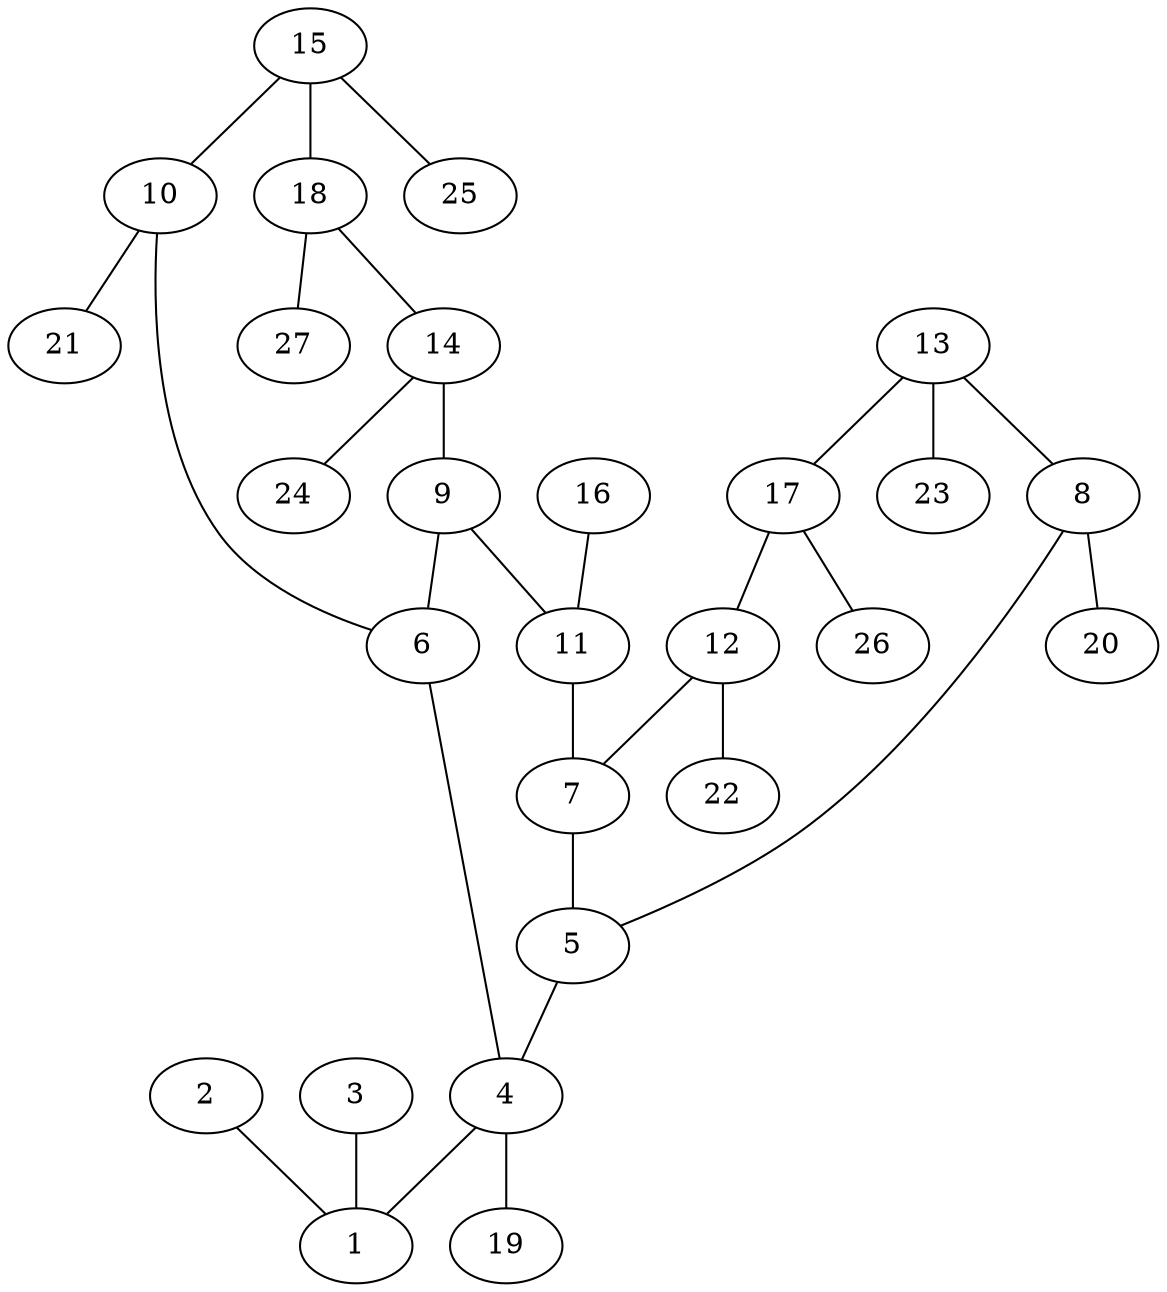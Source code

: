 graph molecule_3796 {
	1	 [chem=N];
	2	 [chem=O];
	2 -- 1	 [valence=1];
	3	 [chem=O];
	3 -- 1	 [valence=2];
	4	 [chem=C];
	4 -- 1	 [valence=1];
	19	 [chem=H];
	4 -- 19	 [valence=1];
	5	 [chem=C];
	5 -- 4	 [valence=1];
	6	 [chem=C];
	6 -- 4	 [valence=1];
	7	 [chem=C];
	7 -- 5	 [valence=2];
	8	 [chem=C];
	8 -- 5	 [valence=1];
	20	 [chem=H];
	8 -- 20	 [valence=1];
	9	 [chem=C];
	9 -- 6	 [valence=2];
	11	 [chem=C];
	9 -- 11	 [valence=1];
	10	 [chem=C];
	10 -- 6	 [valence=1];
	21	 [chem=H];
	10 -- 21	 [valence=1];
	11 -- 7	 [valence=1];
	12	 [chem=C];
	12 -- 7	 [valence=1];
	22	 [chem=H];
	12 -- 22	 [valence=1];
	13	 [chem=C];
	13 -- 8	 [valence=2];
	17	 [chem=C];
	13 -- 17	 [valence=1];
	23	 [chem=H];
	13 -- 23	 [valence=1];
	14	 [chem=C];
	14 -- 9	 [valence=1];
	24	 [chem=H];
	14 -- 24	 [valence=1];
	15	 [chem=C];
	15 -- 10	 [valence=2];
	18	 [chem=C];
	15 -- 18	 [valence=1];
	25	 [chem=H];
	15 -- 25	 [valence=1];
	16	 [chem=O];
	16 -- 11	 [valence=2];
	17 -- 12	 [valence=2];
	26	 [chem=H];
	17 -- 26	 [valence=1];
	18 -- 14	 [valence=2];
	27	 [chem=H];
	18 -- 27	 [valence=1];
}
